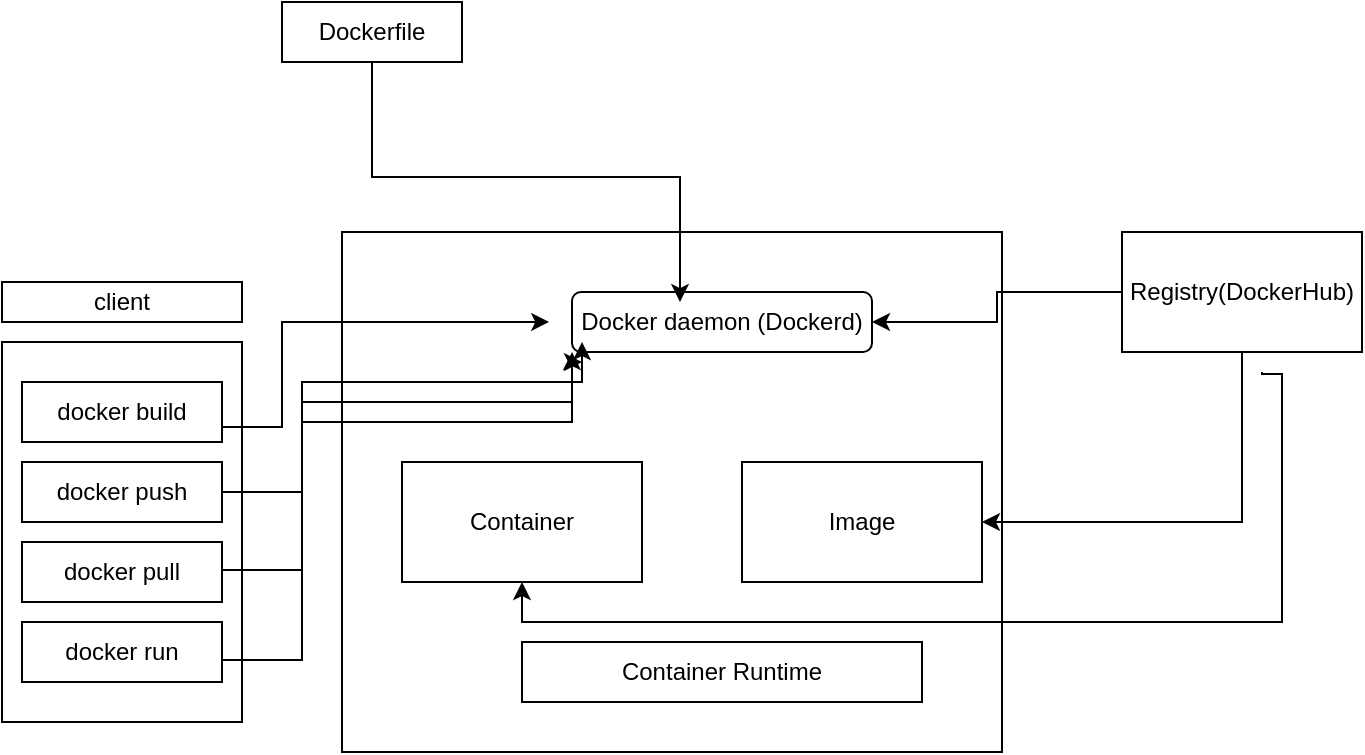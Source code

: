 <mxfile version="26.1.0">
  <diagram name="Page-1" id="y6G4Nf0KlYp92I5MaanY">
    <mxGraphModel dx="770" dy="737" grid="1" gridSize="10" guides="1" tooltips="1" connect="1" arrows="1" fold="1" page="1" pageScale="1" pageWidth="827" pageHeight="1169" math="0" shadow="0">
      <root>
        <mxCell id="0" />
        <mxCell id="1" parent="0" />
        <mxCell id="zMn05R0uiguW8_Lxjruq-1" value="" style="rounded=0;whiteSpace=wrap;html=1;" vertex="1" parent="1">
          <mxGeometry x="90" y="220" width="120" height="190" as="geometry" />
        </mxCell>
        <mxCell id="zMn05R0uiguW8_Lxjruq-2" value="docker build" style="rounded=0;whiteSpace=wrap;html=1;" vertex="1" parent="1">
          <mxGeometry x="100" y="240" width="100" height="30" as="geometry" />
        </mxCell>
        <mxCell id="zMn05R0uiguW8_Lxjruq-3" value="docker push" style="rounded=0;whiteSpace=wrap;html=1;" vertex="1" parent="1">
          <mxGeometry x="100" y="280" width="100" height="30" as="geometry" />
        </mxCell>
        <mxCell id="zMn05R0uiguW8_Lxjruq-4" value="docker pull" style="rounded=0;whiteSpace=wrap;html=1;" vertex="1" parent="1">
          <mxGeometry x="100" y="320" width="100" height="30" as="geometry" />
        </mxCell>
        <mxCell id="zMn05R0uiguW8_Lxjruq-5" value="docker run" style="rounded=0;whiteSpace=wrap;html=1;" vertex="1" parent="1">
          <mxGeometry x="100" y="360" width="100" height="30" as="geometry" />
        </mxCell>
        <mxCell id="zMn05R0uiguW8_Lxjruq-6" value="client" style="whiteSpace=wrap;html=1;" vertex="1" parent="1">
          <mxGeometry x="90" y="190" width="120" height="20" as="geometry" />
        </mxCell>
        <mxCell id="zMn05R0uiguW8_Lxjruq-7" value="" style="rounded=0;whiteSpace=wrap;html=1;" vertex="1" parent="1">
          <mxGeometry x="260" y="165" width="330" height="260" as="geometry" />
        </mxCell>
        <mxCell id="zMn05R0uiguW8_Lxjruq-8" value="Dockerfile" style="rounded=0;whiteSpace=wrap;html=1;" vertex="1" parent="1">
          <mxGeometry x="230" y="50" width="90" height="30" as="geometry" />
        </mxCell>
        <mxCell id="zMn05R0uiguW8_Lxjruq-24" style="edgeStyle=orthogonalEdgeStyle;rounded=0;orthogonalLoop=1;jettySize=auto;html=1;exitX=0;exitY=0.5;exitDx=0;exitDy=0;entryX=1;entryY=0.5;entryDx=0;entryDy=0;" edge="1" parent="1" source="zMn05R0uiguW8_Lxjruq-9" target="zMn05R0uiguW8_Lxjruq-13">
          <mxGeometry relative="1" as="geometry" />
        </mxCell>
        <mxCell id="zMn05R0uiguW8_Lxjruq-25" style="edgeStyle=orthogonalEdgeStyle;rounded=0;orthogonalLoop=1;jettySize=auto;html=1;exitX=0.5;exitY=1;exitDx=0;exitDy=0;entryX=1;entryY=0.5;entryDx=0;entryDy=0;" edge="1" parent="1" source="zMn05R0uiguW8_Lxjruq-9" target="zMn05R0uiguW8_Lxjruq-10">
          <mxGeometry relative="1" as="geometry" />
        </mxCell>
        <mxCell id="zMn05R0uiguW8_Lxjruq-9" value="Registry(DockerHub)" style="rounded=0;whiteSpace=wrap;html=1;" vertex="1" parent="1">
          <mxGeometry x="650" y="165" width="120" height="60" as="geometry" />
        </mxCell>
        <mxCell id="zMn05R0uiguW8_Lxjruq-10" value="Image" style="rounded=0;whiteSpace=wrap;html=1;" vertex="1" parent="1">
          <mxGeometry x="460" y="280" width="120" height="60" as="geometry" />
        </mxCell>
        <mxCell id="zMn05R0uiguW8_Lxjruq-11" value="Container" style="rounded=0;whiteSpace=wrap;html=1;" vertex="1" parent="1">
          <mxGeometry x="290" y="280" width="120" height="60" as="geometry" />
        </mxCell>
        <mxCell id="zMn05R0uiguW8_Lxjruq-12" value="Container Runtime" style="rounded=0;whiteSpace=wrap;html=1;" vertex="1" parent="1">
          <mxGeometry x="350" y="370" width="200" height="30" as="geometry" />
        </mxCell>
        <mxCell id="zMn05R0uiguW8_Lxjruq-13" value="Docker daemon (Dockerd)" style="rounded=1;whiteSpace=wrap;html=1;" vertex="1" parent="1">
          <mxGeometry x="375" y="195" width="150" height="30" as="geometry" />
        </mxCell>
        <mxCell id="zMn05R0uiguW8_Lxjruq-19" style="edgeStyle=orthogonalEdgeStyle;rounded=0;orthogonalLoop=1;jettySize=auto;html=1;exitX=0.5;exitY=1;exitDx=0;exitDy=0;entryX=0.36;entryY=0.167;entryDx=0;entryDy=0;entryPerimeter=0;" edge="1" parent="1" source="zMn05R0uiguW8_Lxjruq-8" target="zMn05R0uiguW8_Lxjruq-13">
          <mxGeometry relative="1" as="geometry" />
        </mxCell>
        <mxCell id="zMn05R0uiguW8_Lxjruq-20" style="edgeStyle=orthogonalEdgeStyle;rounded=0;orthogonalLoop=1;jettySize=auto;html=1;exitX=1;exitY=0.75;exitDx=0;exitDy=0;entryX=0.314;entryY=0.173;entryDx=0;entryDy=0;entryPerimeter=0;" edge="1" parent="1" source="zMn05R0uiguW8_Lxjruq-2" target="zMn05R0uiguW8_Lxjruq-7">
          <mxGeometry relative="1" as="geometry" />
        </mxCell>
        <mxCell id="zMn05R0uiguW8_Lxjruq-21" style="edgeStyle=orthogonalEdgeStyle;rounded=0;orthogonalLoop=1;jettySize=auto;html=1;exitX=1;exitY=0.5;exitDx=0;exitDy=0;entryX=0.314;entryY=0.173;entryDx=0;entryDy=0;entryPerimeter=0;" edge="1" parent="1" source="zMn05R0uiguW8_Lxjruq-3">
          <mxGeometry relative="1" as="geometry">
            <mxPoint x="210" y="273" as="sourcePoint" />
            <mxPoint x="380" y="220" as="targetPoint" />
            <Array as="points">
              <mxPoint x="240" y="295" />
              <mxPoint x="240" y="240" />
              <mxPoint x="380" y="240" />
            </Array>
          </mxGeometry>
        </mxCell>
        <mxCell id="zMn05R0uiguW8_Lxjruq-22" style="edgeStyle=orthogonalEdgeStyle;rounded=0;orthogonalLoop=1;jettySize=auto;html=1;exitX=1;exitY=0.75;exitDx=0;exitDy=0;entryX=0;entryY=1;entryDx=0;entryDy=0;" edge="1" parent="1" target="zMn05R0uiguW8_Lxjruq-13">
          <mxGeometry relative="1" as="geometry">
            <mxPoint x="200" y="333" as="sourcePoint" />
            <mxPoint x="370" y="280" as="targetPoint" />
            <Array as="points">
              <mxPoint x="200" y="334" />
              <mxPoint x="240" y="334" />
              <mxPoint x="240" y="250" />
              <mxPoint x="375" y="250" />
            </Array>
          </mxGeometry>
        </mxCell>
        <mxCell id="zMn05R0uiguW8_Lxjruq-23" style="edgeStyle=orthogonalEdgeStyle;rounded=0;orthogonalLoop=1;jettySize=auto;html=1;exitX=1;exitY=0.75;exitDx=0;exitDy=0;" edge="1" parent="1">
          <mxGeometry relative="1" as="geometry">
            <mxPoint x="200" y="378" as="sourcePoint" />
            <mxPoint x="380" y="230" as="targetPoint" />
            <Array as="points">
              <mxPoint x="200" y="379" />
              <mxPoint x="240" y="379" />
              <mxPoint x="240" y="260" />
              <mxPoint x="375" y="260" />
            </Array>
          </mxGeometry>
        </mxCell>
        <mxCell id="zMn05R0uiguW8_Lxjruq-26" style="edgeStyle=orthogonalEdgeStyle;rounded=0;orthogonalLoop=1;jettySize=auto;html=1;exitX=0.5;exitY=1;exitDx=0;exitDy=0;entryX=0.5;entryY=1;entryDx=0;entryDy=0;" edge="1" parent="1" target="zMn05R0uiguW8_Lxjruq-11">
          <mxGeometry relative="1" as="geometry">
            <mxPoint x="720" y="235" as="sourcePoint" />
            <mxPoint x="590" y="320" as="targetPoint" />
            <Array as="points">
              <mxPoint x="720" y="236" />
              <mxPoint x="730" y="236" />
              <mxPoint x="730" y="360" />
              <mxPoint x="350" y="360" />
            </Array>
          </mxGeometry>
        </mxCell>
      </root>
    </mxGraphModel>
  </diagram>
</mxfile>
